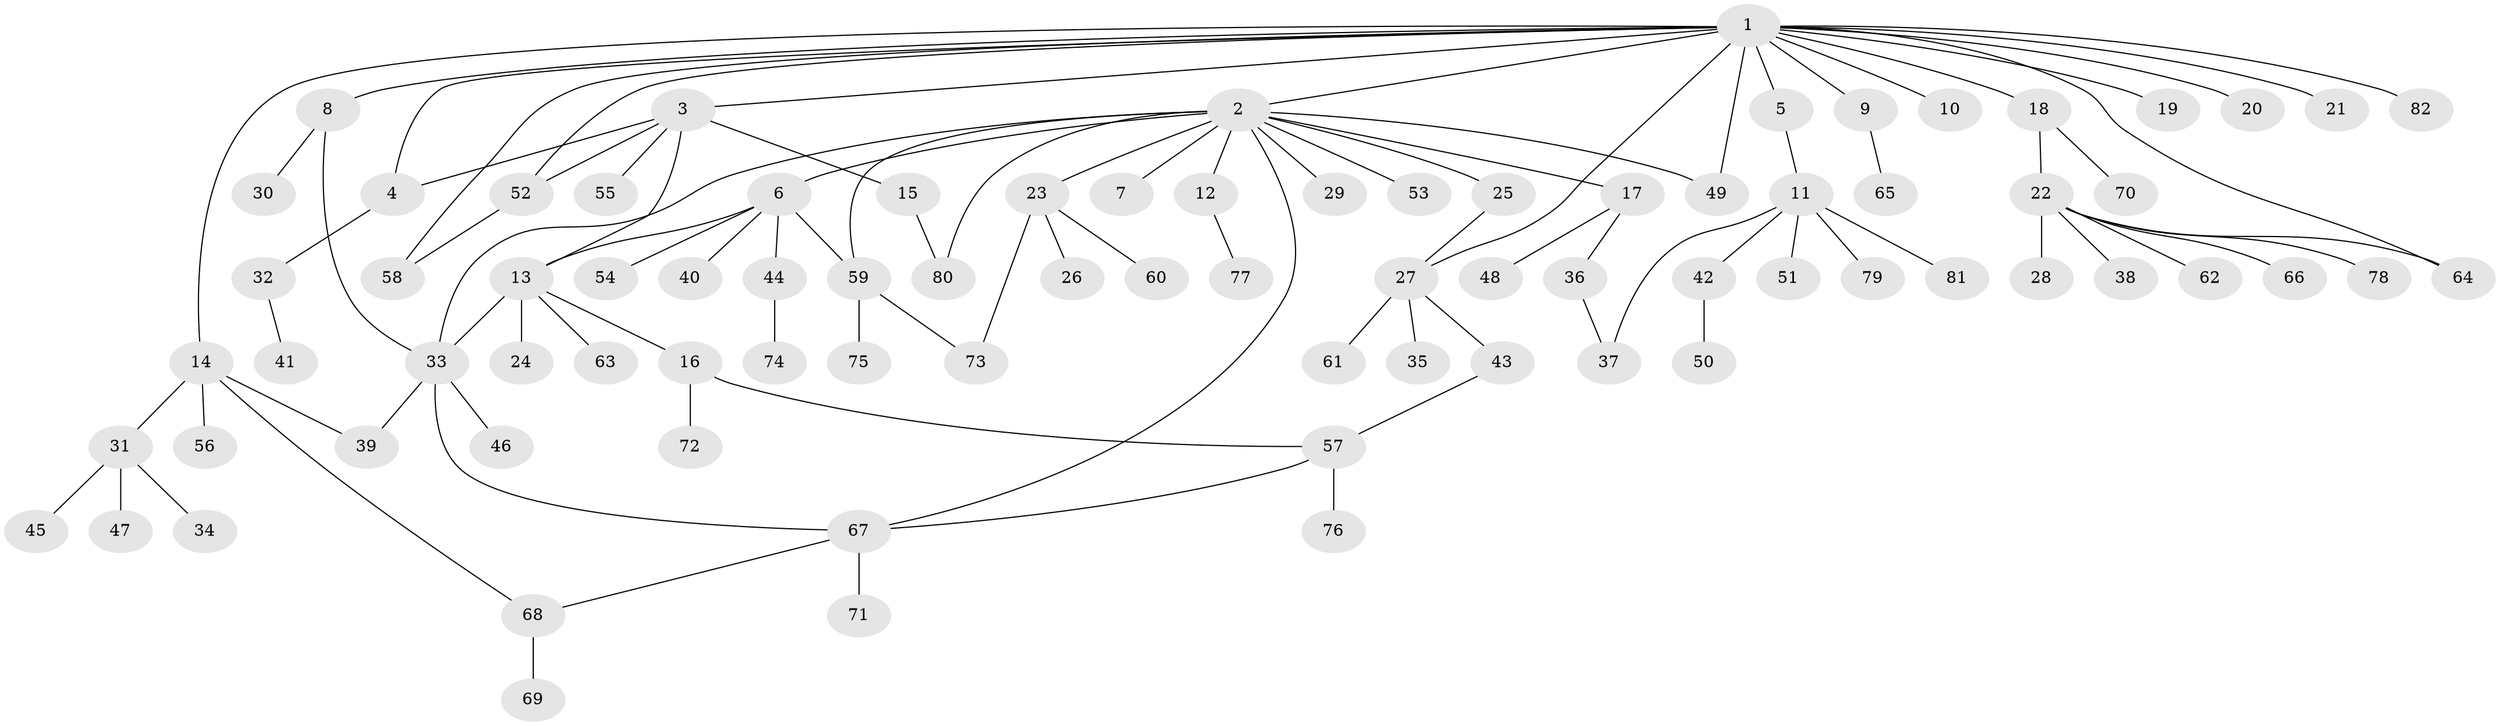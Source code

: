 // Generated by graph-tools (version 1.1) at 2025/11/02/27/25 16:11:16]
// undirected, 82 vertices, 99 edges
graph export_dot {
graph [start="1"]
  node [color=gray90,style=filled];
  1;
  2;
  3;
  4;
  5;
  6;
  7;
  8;
  9;
  10;
  11;
  12;
  13;
  14;
  15;
  16;
  17;
  18;
  19;
  20;
  21;
  22;
  23;
  24;
  25;
  26;
  27;
  28;
  29;
  30;
  31;
  32;
  33;
  34;
  35;
  36;
  37;
  38;
  39;
  40;
  41;
  42;
  43;
  44;
  45;
  46;
  47;
  48;
  49;
  50;
  51;
  52;
  53;
  54;
  55;
  56;
  57;
  58;
  59;
  60;
  61;
  62;
  63;
  64;
  65;
  66;
  67;
  68;
  69;
  70;
  71;
  72;
  73;
  74;
  75;
  76;
  77;
  78;
  79;
  80;
  81;
  82;
  1 -- 2;
  1 -- 3;
  1 -- 4;
  1 -- 5;
  1 -- 8;
  1 -- 9;
  1 -- 10;
  1 -- 14;
  1 -- 18;
  1 -- 19;
  1 -- 20;
  1 -- 21;
  1 -- 27;
  1 -- 49;
  1 -- 52;
  1 -- 58;
  1 -- 64;
  1 -- 82;
  2 -- 6;
  2 -- 7;
  2 -- 12;
  2 -- 17;
  2 -- 23;
  2 -- 25;
  2 -- 29;
  2 -- 33;
  2 -- 49;
  2 -- 53;
  2 -- 59;
  2 -- 67;
  2 -- 80;
  3 -- 4;
  3 -- 13;
  3 -- 15;
  3 -- 52;
  3 -- 55;
  4 -- 32;
  5 -- 11;
  6 -- 13;
  6 -- 40;
  6 -- 44;
  6 -- 54;
  6 -- 59;
  8 -- 30;
  8 -- 33;
  9 -- 65;
  11 -- 37;
  11 -- 42;
  11 -- 51;
  11 -- 79;
  11 -- 81;
  12 -- 77;
  13 -- 16;
  13 -- 24;
  13 -- 33;
  13 -- 63;
  14 -- 31;
  14 -- 39;
  14 -- 56;
  14 -- 68;
  15 -- 80;
  16 -- 57;
  16 -- 72;
  17 -- 36;
  17 -- 48;
  18 -- 22;
  18 -- 70;
  22 -- 28;
  22 -- 38;
  22 -- 62;
  22 -- 64;
  22 -- 66;
  22 -- 78;
  23 -- 26;
  23 -- 60;
  23 -- 73;
  25 -- 27;
  27 -- 35;
  27 -- 43;
  27 -- 61;
  31 -- 34;
  31 -- 45;
  31 -- 47;
  32 -- 41;
  33 -- 39;
  33 -- 46;
  33 -- 67;
  36 -- 37;
  42 -- 50;
  43 -- 57;
  44 -- 74;
  52 -- 58;
  57 -- 67;
  57 -- 76;
  59 -- 73;
  59 -- 75;
  67 -- 68;
  67 -- 71;
  68 -- 69;
}
